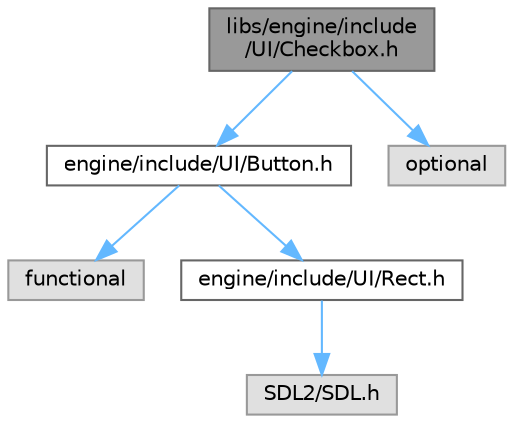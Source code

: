 digraph "libs/engine/include/UI/Checkbox.h"
{
 // LATEX_PDF_SIZE
  bgcolor="transparent";
  edge [fontname=Helvetica,fontsize=10,labelfontname=Helvetica,labelfontsize=10];
  node [fontname=Helvetica,fontsize=10,shape=box,height=0.2,width=0.4];
  Node1 [label="libs/engine/include\l/UI/Checkbox.h",height=0.2,width=0.4,color="gray40", fillcolor="grey60", style="filled", fontcolor="black",tooltip=" "];
  Node1 -> Node2 [color="steelblue1",style="solid"];
  Node2 [label="engine/include/UI/Button.h",height=0.2,width=0.4,color="grey40", fillcolor="white", style="filled",URL="$_button_8h.html",tooltip=" "];
  Node2 -> Node3 [color="steelblue1",style="solid"];
  Node3 [label="functional",height=0.2,width=0.4,color="grey60", fillcolor="#E0E0E0", style="filled",tooltip=" "];
  Node2 -> Node4 [color="steelblue1",style="solid"];
  Node4 [label="engine/include/UI/Rect.h",height=0.2,width=0.4,color="grey40", fillcolor="white", style="filled",URL="$_rect_8h.html",tooltip=" "];
  Node4 -> Node5 [color="steelblue1",style="solid"];
  Node5 [label="SDL2/SDL.h",height=0.2,width=0.4,color="grey60", fillcolor="#E0E0E0", style="filled",tooltip=" "];
  Node1 -> Node6 [color="steelblue1",style="solid"];
  Node6 [label="optional",height=0.2,width=0.4,color="grey60", fillcolor="#E0E0E0", style="filled",tooltip=" "];
}
